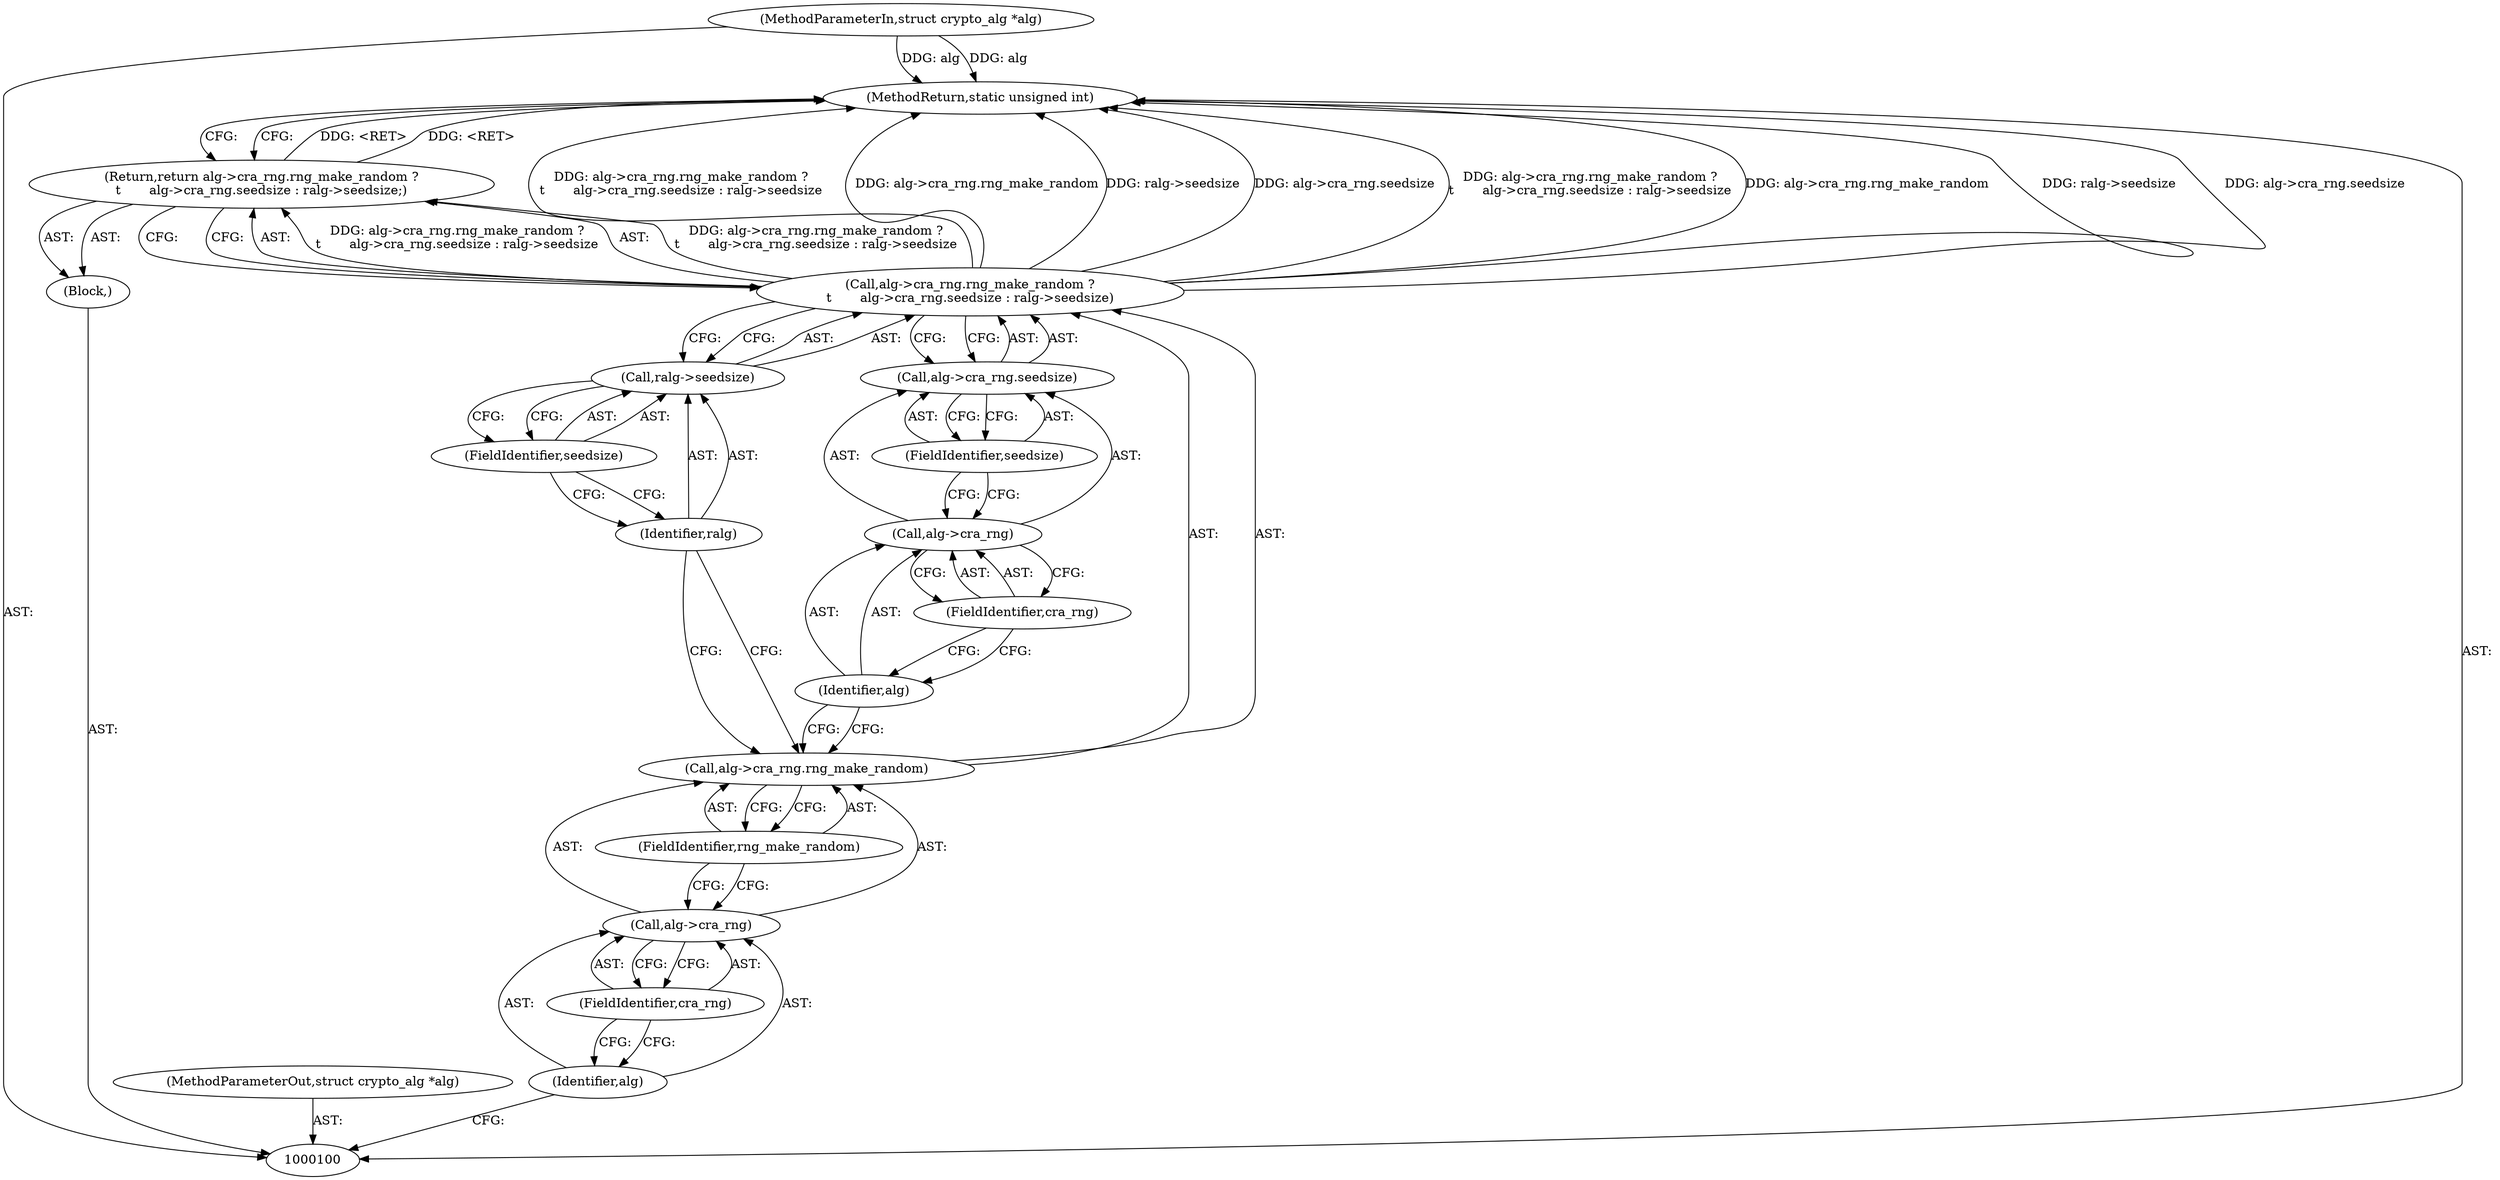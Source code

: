 digraph "1_linux_94f1bb15bed84ad6c893916b7e7b9db6f1d7eec6_4" {
"1000118" [label="(MethodReturn,static unsigned int)"];
"1000101" [label="(MethodParameterIn,struct crypto_alg *alg)"];
"1000140" [label="(MethodParameterOut,struct crypto_alg *alg)"];
"1000102" [label="(Block,)"];
"1000103" [label="(Return,return alg->cra_rng.rng_make_random ?\n\t       alg->cra_rng.seedsize : ralg->seedsize;)"];
"1000108" [label="(FieldIdentifier,cra_rng)"];
"1000109" [label="(FieldIdentifier,rng_make_random)"];
"1000104" [label="(Call,alg->cra_rng.rng_make_random ?\n\t       alg->cra_rng.seedsize : ralg->seedsize)"];
"1000105" [label="(Call,alg->cra_rng.rng_make_random)"];
"1000106" [label="(Call,alg->cra_rng)"];
"1000107" [label="(Identifier,alg)"];
"1000113" [label="(FieldIdentifier,cra_rng)"];
"1000114" [label="(FieldIdentifier,seedsize)"];
"1000115" [label="(Call,ralg->seedsize)"];
"1000116" [label="(Identifier,ralg)"];
"1000117" [label="(FieldIdentifier,seedsize)"];
"1000110" [label="(Call,alg->cra_rng.seedsize)"];
"1000111" [label="(Call,alg->cra_rng)"];
"1000112" [label="(Identifier,alg)"];
"1000118" -> "1000100"  [label="AST: "];
"1000118" -> "1000103"  [label="CFG: "];
"1000103" -> "1000118"  [label="DDG: <RET>"];
"1000104" -> "1000118"  [label="DDG: alg->cra_rng.rng_make_random ?\n\t       alg->cra_rng.seedsize : ralg->seedsize"];
"1000104" -> "1000118"  [label="DDG: alg->cra_rng.rng_make_random"];
"1000104" -> "1000118"  [label="DDG: ralg->seedsize"];
"1000104" -> "1000118"  [label="DDG: alg->cra_rng.seedsize"];
"1000101" -> "1000118"  [label="DDG: alg"];
"1000101" -> "1000100"  [label="AST: "];
"1000101" -> "1000118"  [label="DDG: alg"];
"1000140" -> "1000100"  [label="AST: "];
"1000102" -> "1000100"  [label="AST: "];
"1000103" -> "1000102"  [label="AST: "];
"1000103" -> "1000102"  [label="AST: "];
"1000103" -> "1000104"  [label="CFG: "];
"1000104" -> "1000103"  [label="AST: "];
"1000118" -> "1000103"  [label="CFG: "];
"1000103" -> "1000118"  [label="DDG: <RET>"];
"1000104" -> "1000103"  [label="DDG: alg->cra_rng.rng_make_random ?\n\t       alg->cra_rng.seedsize : ralg->seedsize"];
"1000108" -> "1000106"  [label="AST: "];
"1000108" -> "1000107"  [label="CFG: "];
"1000106" -> "1000108"  [label="CFG: "];
"1000109" -> "1000105"  [label="AST: "];
"1000109" -> "1000106"  [label="CFG: "];
"1000105" -> "1000109"  [label="CFG: "];
"1000104" -> "1000103"  [label="AST: "];
"1000104" -> "1000110"  [label="CFG: "];
"1000104" -> "1000115"  [label="CFG: "];
"1000105" -> "1000104"  [label="AST: "];
"1000110" -> "1000104"  [label="AST: "];
"1000115" -> "1000104"  [label="AST: "];
"1000103" -> "1000104"  [label="CFG: "];
"1000104" -> "1000118"  [label="DDG: alg->cra_rng.rng_make_random ?\n\t       alg->cra_rng.seedsize : ralg->seedsize"];
"1000104" -> "1000118"  [label="DDG: alg->cra_rng.rng_make_random"];
"1000104" -> "1000118"  [label="DDG: ralg->seedsize"];
"1000104" -> "1000118"  [label="DDG: alg->cra_rng.seedsize"];
"1000104" -> "1000103"  [label="DDG: alg->cra_rng.rng_make_random ?\n\t       alg->cra_rng.seedsize : ralg->seedsize"];
"1000105" -> "1000104"  [label="AST: "];
"1000105" -> "1000109"  [label="CFG: "];
"1000106" -> "1000105"  [label="AST: "];
"1000109" -> "1000105"  [label="AST: "];
"1000112" -> "1000105"  [label="CFG: "];
"1000116" -> "1000105"  [label="CFG: "];
"1000106" -> "1000105"  [label="AST: "];
"1000106" -> "1000108"  [label="CFG: "];
"1000107" -> "1000106"  [label="AST: "];
"1000108" -> "1000106"  [label="AST: "];
"1000109" -> "1000106"  [label="CFG: "];
"1000107" -> "1000106"  [label="AST: "];
"1000107" -> "1000100"  [label="CFG: "];
"1000108" -> "1000107"  [label="CFG: "];
"1000113" -> "1000111"  [label="AST: "];
"1000113" -> "1000112"  [label="CFG: "];
"1000111" -> "1000113"  [label="CFG: "];
"1000114" -> "1000110"  [label="AST: "];
"1000114" -> "1000111"  [label="CFG: "];
"1000110" -> "1000114"  [label="CFG: "];
"1000115" -> "1000104"  [label="AST: "];
"1000115" -> "1000117"  [label="CFG: "];
"1000116" -> "1000115"  [label="AST: "];
"1000117" -> "1000115"  [label="AST: "];
"1000104" -> "1000115"  [label="CFG: "];
"1000116" -> "1000115"  [label="AST: "];
"1000116" -> "1000105"  [label="CFG: "];
"1000117" -> "1000116"  [label="CFG: "];
"1000117" -> "1000115"  [label="AST: "];
"1000117" -> "1000116"  [label="CFG: "];
"1000115" -> "1000117"  [label="CFG: "];
"1000110" -> "1000104"  [label="AST: "];
"1000110" -> "1000114"  [label="CFG: "];
"1000111" -> "1000110"  [label="AST: "];
"1000114" -> "1000110"  [label="AST: "];
"1000104" -> "1000110"  [label="CFG: "];
"1000111" -> "1000110"  [label="AST: "];
"1000111" -> "1000113"  [label="CFG: "];
"1000112" -> "1000111"  [label="AST: "];
"1000113" -> "1000111"  [label="AST: "];
"1000114" -> "1000111"  [label="CFG: "];
"1000112" -> "1000111"  [label="AST: "];
"1000112" -> "1000105"  [label="CFG: "];
"1000113" -> "1000112"  [label="CFG: "];
}
